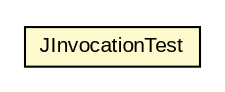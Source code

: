 #!/usr/local/bin/dot
#
# Class diagram 
# Generated by UMLGraph version 5.1 (http://www.umlgraph.org/)
#

digraph G {
	edge [fontname="arial",fontsize=10,labelfontname="arial",labelfontsize=10];
	node [fontname="arial",fontsize=10,shape=plaintext];
	nodesep=0.25;
	ranksep=0.5;
	// com.helger.jcodemodel.JInvocationTest
	c372 [label=<<table title="com.helger.jcodemodel.JInvocationTest" border="0" cellborder="1" cellspacing="0" cellpadding="2" port="p" bgcolor="lemonChiffon" href="./JInvocationTest.html">
		<tr><td><table border="0" cellspacing="0" cellpadding="1">
<tr><td align="center" balign="center"> JInvocationTest </td></tr>
		</table></td></tr>
		</table>>, fontname="arial", fontcolor="black", fontsize=10.0];
}

